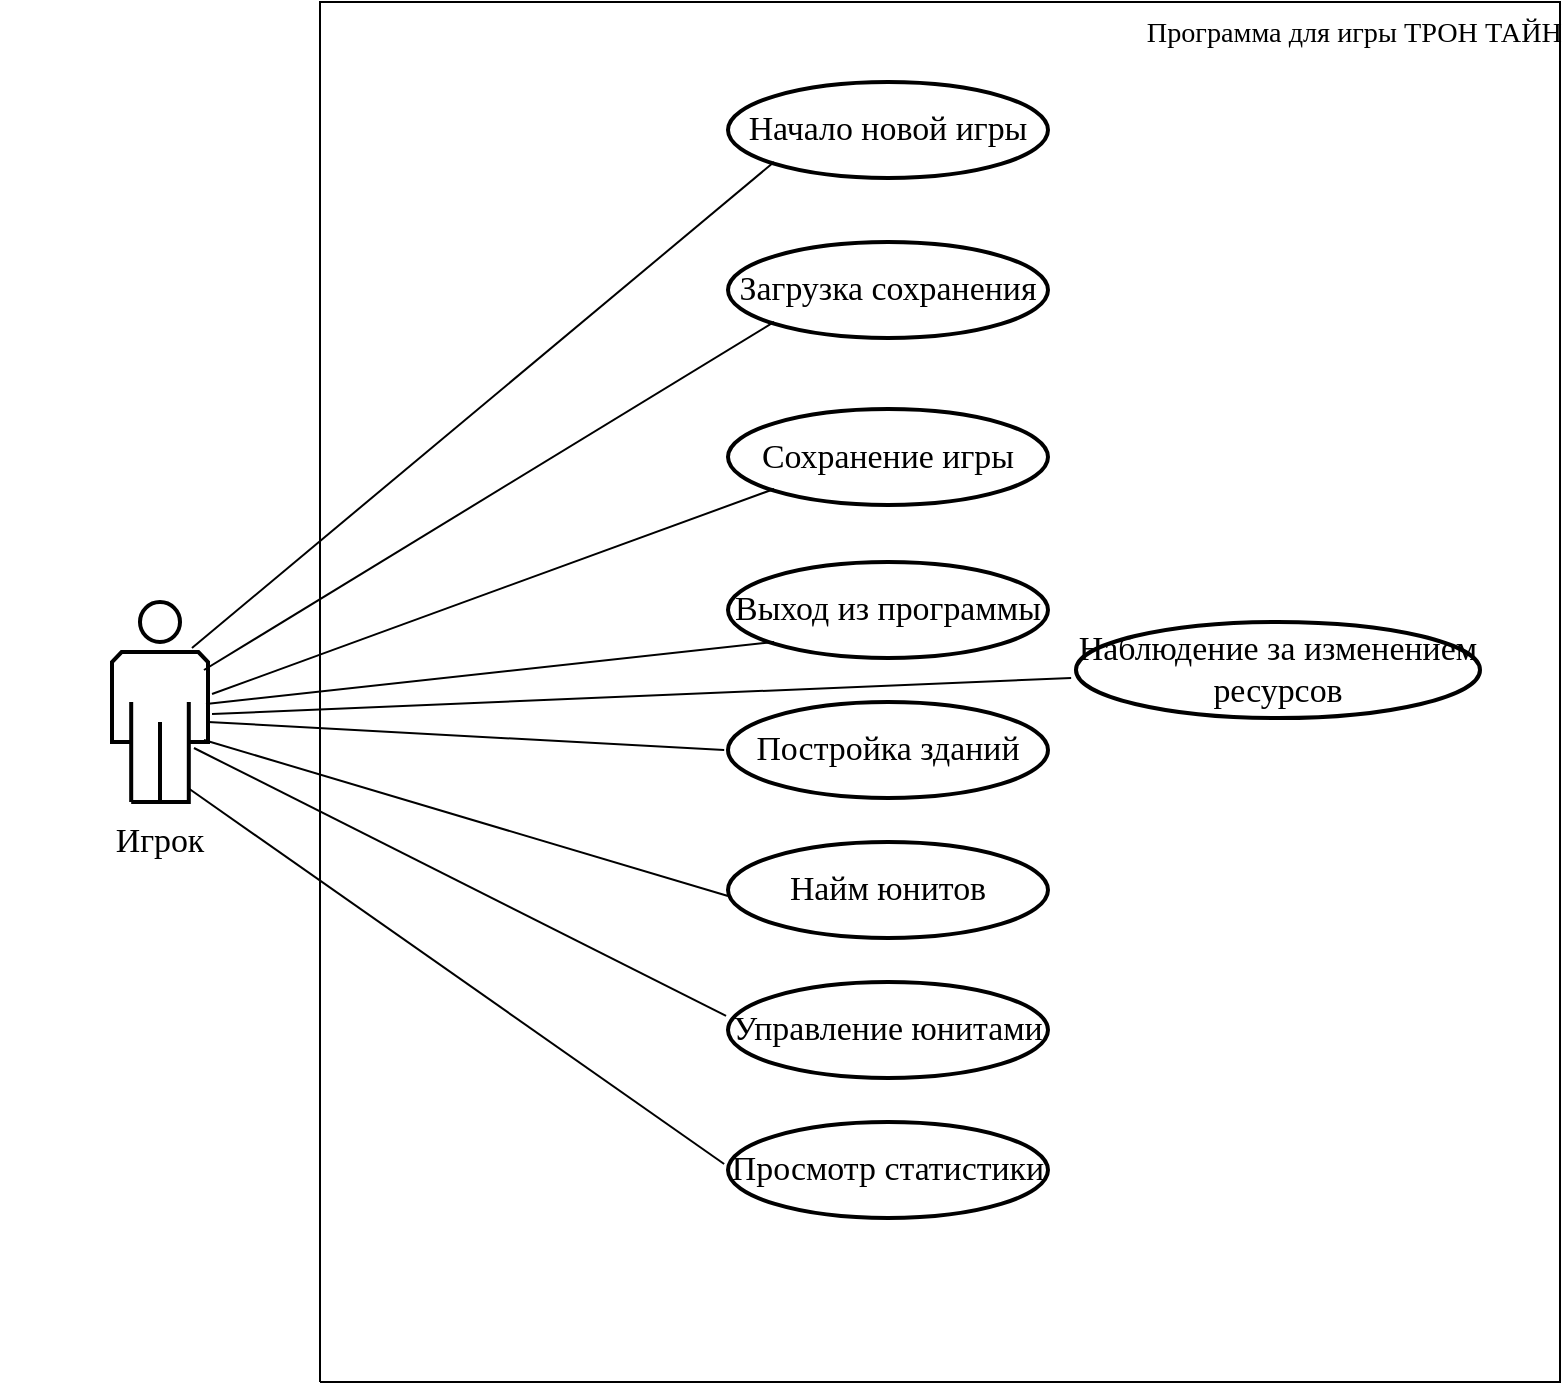 <mxfile version="24.4.13" type="device">
  <diagram name="Страница — 1" id="ATXgICv5YTGopL2K7N5F">
    <mxGraphModel dx="1434" dy="780" grid="1" gridSize="10" guides="1" tooltips="1" connect="1" arrows="1" fold="1" page="1" pageScale="1" pageWidth="827" pageHeight="1169" math="0" shadow="0">
      <root>
        <mxCell id="0" />
        <mxCell id="1" parent="0" />
        <UserObject label="" tags="Контейнер" id="6M6iS5gVo0spLsH5074G-4">
          <mxCell style="vsdxID=1;fillColor=none;gradientColor=none;strokeColor=none;strokeWidth=2;spacingLeft=1;spacingRight=1;points=[[0.25,0,0],[0.5,0,0],[0.75,0,0],[1,0.25,0],[1,0.5,0],[1,0.75,0],[0.75,0.75,0],[0.5,0.75,0],[0.25,0.75,0],[0.25,0.75,0],[0.25,0.5,0],[0.25,0.25,0]];labelBackgroundColor=none;rounded=0;html=1;whiteSpace=wrap;" vertex="1" parent="1">
            <mxGeometry x="160" y="80" width="620" height="690" as="geometry" />
          </mxCell>
        </UserObject>
        <mxCell id="6M6iS5gVo0spLsH5074G-5" style="vsdxID=2;fillColor=#ffffff;gradientColor=none;shape=stencil(UzV2Ls5ILEhVNTIoLinKz04tz0wpyVA1dlE1MsrMy0gtyiwBslSNXVWNndPyi1LTi/JL81Ig/IJEkEoQKze/DGRCBUSfAUiHkUElhGdoAOG7QZTmZOYhKTWlkVqYJFmKiXcDVVSSqRDNS0AGIj7SMnNyINGJLI8ef0AhSNwbuwIA);strokeColor=#000000;points=[[0.25,0,0],[0.5,0,0],[0.75,0,0],[1,0.25,0],[1,0.5,0],[1,0.75,0],[0.75,1,0],[0.5,1,0],[0.25,1,0],[0,0.75,0],[0,0.5,0],[0,0.25,0]];labelBackgroundColor=none;rounded=0;html=1;whiteSpace=wrap;" vertex="1" parent="6M6iS5gVo0spLsH5074G-4">
          <mxGeometry width="620" height="690" as="geometry" />
        </mxCell>
        <mxCell id="6M6iS5gVo0spLsH5074G-6" value="&lt;div style=&quot;font-size: 1px&quot;&gt;&lt;p style=&quot;text-align:center;margin-left:0;margin-right:0;margin-top:0px;margin-bottom:0px;text-indent:0;vertical-align:middle;direction:ltr;&quot;&gt;&lt;/p&gt;&lt;/div&gt;" style="text;vsdxID=2;fillColor=none;gradientColor=none;strokeColor=none;points=[[0.25,0,0],[0.5,0,0],[0.75,0,0],[1,0.25,0],[1,0.5,0],[1,0.75,0],[0.75,1,0],[0.5,1,0],[0.25,1,0],[0,0.75,0],[0,0.5,0],[0,0.25,0]];labelBackgroundColor=none;rounded=0;html=1;whiteSpace=wrap;verticalAlign=middle;align=center;overflow=width;;html=1;" vertex="1" parent="6M6iS5gVo0spLsH5074G-5">
          <mxGeometry width="620.69" height="690" as="geometry" />
        </mxCell>
        <UserObject label="&lt;div style=&quot;font-size: 1px&quot;&gt;&lt;font style=&quot;font-size:16.93px;font-family:Calibri;color:#000000;direction:ltr;letter-spacing:0px;line-height:120%;opacity:1&quot;&gt;Начало новой игры&lt;br&gt;&lt;/font&gt;&lt;/div&gt;" tags="Фон" id="6M6iS5gVo0spLsH5074G-12">
          <mxCell style="verticalAlign=middle;align=center;overflow=width;vsdxID=7;fillColor=#ffffff;gradientColor=none;shape=stencil(vVHLDsIgEPwajiQI6RfU+h8bu22JCGRB2/69kG1iazx58DazM/vIjjBtmiCi0CplCjecbZ8nYc5Ca+snJJsLEqYTph0C4Ujh4XvmEaqzont41gkL96naodXKrGF6YSfQtUi0OXXDVlqPfJNP6usotUhYbJIUMmQb/GGrAxpRljVycDBuc1hKM2LclX8/7H9nFfB+82Cd45T2+mcspcSRmu4F);strokeColor=#000000;strokeWidth=2;points=[];labelBackgroundColor=none;rounded=0;html=1;whiteSpace=wrap;" vertex="1" parent="6M6iS5gVo0spLsH5074G-5">
            <mxGeometry x="204" y="40" width="160" height="48" as="geometry" />
          </mxCell>
        </UserObject>
        <UserObject label="&lt;div style=&quot;font-size: 1px&quot;&gt;&lt;font style=&quot;font-size:16.93px;font-family:Calibri;color:#000000;direction:ltr;letter-spacing:0px;line-height:120%;opacity:1&quot;&gt;Загрузка сохранения&lt;br&gt;&lt;/font&gt;&lt;/div&gt;" tags="Фон" id="6M6iS5gVo0spLsH5074G-14">
          <mxCell style="verticalAlign=middle;align=center;overflow=width;vsdxID=7;fillColor=#ffffff;gradientColor=none;shape=stencil(vVHLDsIgEPwajiQI6RfU+h8bu22JCGRB2/69kG1iazx58DazM/vIjjBtmiCi0CplCjecbZ8nYc5Ca+snJJsLEqYTph0C4Ujh4XvmEaqzont41gkL96naodXKrGF6YSfQtUi0OXXDVlqPfJNP6usotUhYbJIUMmQb/GGrAxpRljVycDBuc1hKM2LclX8/7H9nFfB+82Cd45T2+mcspcSRmu4F);strokeColor=#000000;strokeWidth=2;points=[];labelBackgroundColor=none;rounded=0;html=1;whiteSpace=wrap;" vertex="1" parent="6M6iS5gVo0spLsH5074G-5">
            <mxGeometry x="204" y="120" width="160" height="48" as="geometry" />
          </mxCell>
        </UserObject>
        <UserObject label="&lt;div style=&quot;font-size: 1px&quot;&gt;&lt;font style=&quot;font-size:16.93px;font-family:Calibri;color:#000000;direction:ltr;letter-spacing:0px;line-height:120%;opacity:1&quot;&gt;Сохранение игры&lt;/font&gt;&lt;/div&gt;" tags="Фон" id="6M6iS5gVo0spLsH5074G-16">
          <mxCell style="verticalAlign=middle;align=center;overflow=width;vsdxID=7;fillColor=#ffffff;gradientColor=none;shape=stencil(vVHLDsIgEPwajiQI6RfU+h8bu22JCGRB2/69kG1iazx58DazM/vIjjBtmiCi0CplCjecbZ8nYc5Ca+snJJsLEqYTph0C4Ujh4XvmEaqzont41gkL96naodXKrGF6YSfQtUi0OXXDVlqPfJNP6usotUhYbJIUMmQb/GGrAxpRljVycDBuc1hKM2LclX8/7H9nFfB+82Cd45T2+mcspcSRmu4F);strokeColor=#000000;strokeWidth=2;points=[];labelBackgroundColor=none;rounded=0;html=1;whiteSpace=wrap;" vertex="1" parent="6M6iS5gVo0spLsH5074G-5">
            <mxGeometry x="204" y="203.5" width="160" height="48" as="geometry" />
          </mxCell>
        </UserObject>
        <UserObject label="&lt;div style=&quot;font-size: 1px&quot;&gt;&lt;font style=&quot;font-size:16.93px;font-family:Calibri;color:#000000;direction:ltr;letter-spacing:0px;line-height:120%;opacity:1&quot;&gt;Выход из программы&lt;/font&gt;&lt;/div&gt;" tags="Фон" id="6M6iS5gVo0spLsH5074G-18">
          <mxCell style="verticalAlign=middle;align=center;overflow=width;vsdxID=7;fillColor=#ffffff;gradientColor=none;shape=stencil(vVHLDsIgEPwajiQI6RfU+h8bu22JCGRB2/69kG1iazx58DazM/vIjjBtmiCi0CplCjecbZ8nYc5Ca+snJJsLEqYTph0C4Ujh4XvmEaqzont41gkL96naodXKrGF6YSfQtUi0OXXDVlqPfJNP6usotUhYbJIUMmQb/GGrAxpRljVycDBuc1hKM2LclX8/7H9nFfB+82Cd45T2+mcspcSRmu4F);strokeColor=#000000;strokeWidth=2;points=[];labelBackgroundColor=none;rounded=0;html=1;whiteSpace=wrap;" vertex="1" parent="6M6iS5gVo0spLsH5074G-5">
            <mxGeometry x="204" y="280" width="160" height="48" as="geometry" />
          </mxCell>
        </UserObject>
        <UserObject label="&lt;div style=&quot;font-size: 1px&quot;&gt;&lt;font style=&quot;font-size:16.93px;font-family:Calibri;color:#000000;direction:ltr;letter-spacing:0px;line-height:120%;opacity:1&quot;&gt;Постройка зданий&lt;br&gt;&lt;/font&gt;&lt;/div&gt;" tags="Фон" id="6M6iS5gVo0spLsH5074G-20">
          <mxCell style="verticalAlign=middle;align=center;overflow=width;vsdxID=7;fillColor=#ffffff;gradientColor=none;shape=stencil(vVHLDsIgEPwajiQI6RfU+h8bu22JCGRB2/69kG1iazx58DazM/vIjjBtmiCi0CplCjecbZ8nYc5Ca+snJJsLEqYTph0C4Ujh4XvmEaqzont41gkL96naodXKrGF6YSfQtUi0OXXDVlqPfJNP6usotUhYbJIUMmQb/GGrAxpRljVycDBuc1hKM2LclX8/7H9nFfB+82Cd45T2+mcspcSRmu4F);strokeColor=#000000;strokeWidth=2;points=[];labelBackgroundColor=none;rounded=0;html=1;whiteSpace=wrap;" vertex="1" parent="6M6iS5gVo0spLsH5074G-5">
            <mxGeometry x="204" y="350" width="160" height="48" as="geometry" />
          </mxCell>
        </UserObject>
        <UserObject label="&lt;div style=&quot;font-size: 1px&quot;&gt;&lt;font style=&quot;font-size:16.93px;font-family:Calibri;color:#000000;direction:ltr;letter-spacing:0px;line-height:120%;opacity:1&quot;&gt;Найм юнитов&lt;br&gt;&lt;/font&gt;&lt;/div&gt;" tags="Фон" id="6M6iS5gVo0spLsH5074G-22">
          <mxCell style="verticalAlign=middle;align=center;overflow=width;vsdxID=7;fillColor=#ffffff;gradientColor=none;shape=stencil(vVHLDsIgEPwajiQI6RfU+h8bu22JCGRB2/69kG1iazx58DazM/vIjjBtmiCi0CplCjecbZ8nYc5Ca+snJJsLEqYTph0C4Ujh4XvmEaqzont41gkL96naodXKrGF6YSfQtUi0OXXDVlqPfJNP6usotUhYbJIUMmQb/GGrAxpRljVycDBuc1hKM2LclX8/7H9nFfB+82Cd45T2+mcspcSRmu4F);strokeColor=#000000;strokeWidth=2;points=[];labelBackgroundColor=none;rounded=0;html=1;whiteSpace=wrap;" vertex="1" parent="6M6iS5gVo0spLsH5074G-5">
            <mxGeometry x="204" y="420" width="160" height="48" as="geometry" />
          </mxCell>
        </UserObject>
        <UserObject label="&lt;div style=&quot;font-size: 1px&quot;&gt;&lt;font style=&quot;font-size:16.93px;font-family:Calibri;color:#000000;direction:ltr;letter-spacing:0px;line-height:120%;opacity:1&quot;&gt;Управление юнитами&lt;br&gt;&lt;/font&gt;&lt;/div&gt;" tags="Фон" id="6M6iS5gVo0spLsH5074G-24">
          <mxCell style="verticalAlign=middle;align=center;overflow=width;vsdxID=7;fillColor=#ffffff;gradientColor=none;shape=stencil(vVHLDsIgEPwajiQI6RfU+h8bu22JCGRB2/69kG1iazx58DazM/vIjjBtmiCi0CplCjecbZ8nYc5Ca+snJJsLEqYTph0C4Ujh4XvmEaqzont41gkL96naodXKrGF6YSfQtUi0OXXDVlqPfJNP6usotUhYbJIUMmQb/GGrAxpRljVycDBuc1hKM2LclX8/7H9nFfB+82Cd45T2+mcspcSRmu4F);strokeColor=#000000;strokeWidth=2;points=[];labelBackgroundColor=none;rounded=0;html=1;whiteSpace=wrap;" vertex="1" parent="6M6iS5gVo0spLsH5074G-5">
            <mxGeometry x="204" y="490" width="160" height="48" as="geometry" />
          </mxCell>
        </UserObject>
        <UserObject label="&lt;div style=&quot;font-size: 1px&quot;&gt;&lt;font style=&quot;font-size:16.93px;font-family:Calibri;color:#000000;direction:ltr;letter-spacing:0px;line-height:120%;opacity:1&quot;&gt;Наблюдение за изменением ресурсов&lt;br&gt;&lt;/font&gt;&lt;/div&gt;" tags="Фон" id="6M6iS5gVo0spLsH5074G-26">
          <mxCell style="verticalAlign=middle;align=center;overflow=width;vsdxID=7;fillColor=#ffffff;gradientColor=none;shape=stencil(vVHLDsIgEPwajiQI6RfU+h8bu22JCGRB2/69kG1iazx58DazM/vIjjBtmiCi0CplCjecbZ8nYc5Ca+snJJsLEqYTph0C4Ujh4XvmEaqzont41gkL96naodXKrGF6YSfQtUi0OXXDVlqPfJNP6usotUhYbJIUMmQb/GGrAxpRljVycDBuc1hKM2LclX8/7H9nFfB+82Cd45T2+mcspcSRmu4F);strokeColor=#000000;strokeWidth=2;points=[];labelBackgroundColor=none;rounded=0;html=1;whiteSpace=wrap;" vertex="1" parent="6M6iS5gVo0spLsH5074G-5">
            <mxGeometry x="378" y="310" width="202" height="48" as="geometry" />
          </mxCell>
        </UserObject>
        <UserObject label="&lt;div style=&quot;font-size: 1px&quot;&gt;&lt;font style=&quot;font-size:16.93px;font-family:Calibri;color:#000000;direction:ltr;letter-spacing:0px;line-height:120%;opacity:1&quot;&gt;Просмотр статистики&lt;br&gt;&lt;/font&gt;&lt;/div&gt;" tags="Фон" id="6M6iS5gVo0spLsH5074G-28">
          <mxCell style="verticalAlign=middle;align=center;overflow=width;vsdxID=7;fillColor=#ffffff;gradientColor=none;shape=stencil(vVHLDsIgEPwajiQI6RfU+h8bu22JCGRB2/69kG1iazx58DazM/vIjjBtmiCi0CplCjecbZ8nYc5Ca+snJJsLEqYTph0C4Ujh4XvmEaqzont41gkL96naodXKrGF6YSfQtUi0OXXDVlqPfJNP6usotUhYbJIUMmQb/GGrAxpRljVycDBuc1hKM2LclX8/7H9nFfB+82Cd45T2+mcspcSRmu4F);strokeColor=#000000;strokeWidth=2;points=[];labelBackgroundColor=none;rounded=0;html=1;whiteSpace=wrap;" vertex="1" parent="6M6iS5gVo0spLsH5074G-5">
            <mxGeometry x="204" y="560" width="160" height="48" as="geometry" />
          </mxCell>
        </UserObject>
        <mxCell id="6M6iS5gVo0spLsH5074G-7" style="vsdxID=4;fillColor=none;gradientColor=none;gradientDirection=north;strokeColor=none;strokeWidth=2;spacingLeft=1;spacingRight=1;points=[[0.25,0,0],[0.5,0,0],[0.75,0,0],[1,0.25,0],[1,0.5,0],[1,0.75,0],[0.75,1,0],[0.5,1,0],[0.25,1,0],[0,0.75,0],[0,0.5,0],[0,0.25,0]];labelBackgroundColor=none;rounded=0;html=1;whiteSpace=wrap;" vertex="1" parent="6M6iS5gVo0spLsH5074G-4">
          <mxGeometry width="620" height="30" as="geometry" />
        </mxCell>
        <mxCell id="6M6iS5gVo0spLsH5074G-8" value="&lt;div style=&quot;font-size: 1px&quot;&gt;&lt;p style=&quot;text-align:center;margin-left:0;margin-right:0;margin-top:0px;margin-bottom:0px;text-indent:0;vertical-align:middle;direction:ltr;&quot;&gt;&lt;/p&gt;&lt;/div&gt;" style="verticalAlign=middle;align=center;overflow=width;vsdxID=5;fillColor=none;gradientColor=none;strokeColor=none;strokeWidth=2;points=[[0.25,0,0],[0.5,0,0],[0.75,0,0],[1,0.25,0],[1,0.5,0],[1,0.75,0],[0.75,1,0],[0.5,1,0],[0.25,1,0],[0,0.75,0],[0,0.5,0],[0,0.25,0]];labelBackgroundColor=none;rounded=0;html=1;whiteSpace=wrap;" vertex="1" parent="6M6iS5gVo0spLsH5074G-7">
          <mxGeometry width="620" height="30" as="geometry" />
        </mxCell>
        <mxCell id="6M6iS5gVo0spLsH5074G-9" value="&lt;div style=&quot;font-size: 1px&quot;&gt;&lt;p style=&quot;text-align:right;margin-left:0;margin-right:0;margin-top:0px;margin-bottom:0px;text-indent:0;vertical-align:middle;direction:ltr;&quot;&gt;&lt;font style=&quot;font-size:14.11px;font-family:Calibri;color:#000000;direction:ltr;letter-spacing:0px;line-height:120%;opacity:1&quot;&gt;Программа для игры &lt;/font&gt;&lt;font style=&quot;font-size:14.11px;font-family:Themed;color:#000000;direction:ltr;letter-spacing:0px;line-height:120%;opacity:1&quot;&gt;ТРОН ТАЙН&lt;br&gt;&lt;/font&gt;&lt;/p&gt;&lt;/div&gt;" style="text;vsdxID=4;fillColor=none;gradientColor=none;gradientDirection=north;strokeColor=none;strokeWidth=2;spacingLeft=1;spacingRight=1;points=[[0.25,0,0],[0.5,0,0],[0.75,0,0],[1,0.25,0],[1,0.5,0],[1,0.75,0],[0.75,1,0],[0.5,1,0],[0.25,1,0],[0,0.75,0],[0,0.5,0],[0,0.25,0]];labelBackgroundColor=none;rounded=0;html=1;whiteSpace=wrap;verticalAlign=middle;align=right;overflow=width;;html=1;" vertex="1" parent="6M6iS5gVo0spLsH5074G-7">
          <mxGeometry width="620.69" height="30" as="geometry" />
        </mxCell>
        <UserObject label="&lt;div style=&quot;font-size: 1px&quot;&gt;&lt;/div&gt;" tags="Фон" id="6M6iS5gVo0spLsH5074G-10">
          <mxCell style="verticalAlign=middle;align=center;overflow=width;vsdxID=35;fillColor=#ffffff;gradientColor=none;shape=stencil(tZTbDoIwDEC/Zo+QsQnis5f/WHTA4mSkTMW/d6SiQIQg6lu7nna9pYSvy0wUkjBaWjBHeVUHmxG+IYypPJOgrJMI3xK+TgzIFMw5P6BeiJqspZO51BEq9GO0dmH0hmpAUd8hq1U+zIbT0eUIOpfkI2TQRVk4jK6mo01zpmUwva54Njo2gviDyYbz2ehHYccXsbe0Kz+IenibFrB3JniOwl8wpKHpG6pV03A/XrwLRytPVKr0wFhhlck7a6gFpNJzX3mJFunDD03lVcqi9fxNcoO1/iU5J7wuRaK0xkPTtvcvi3vCq8S3dw==);strokeColor=#000000;strokeWidth=2;points=[];labelBackgroundColor=none;rounded=0;html=1;whiteSpace=wrap;" vertex="1" parent="1">
            <mxGeometry x="56" y="380" width="48" height="100" as="geometry" />
          </mxCell>
        </UserObject>
        <UserObject label="&lt;div style=&quot;font-size: 1px&quot;&gt;&lt;font style=&quot;font-size:16.93px;font-family:Calibri;color:#000000;direction:ltr;letter-spacing:0px;line-height:120%;opacity:1&quot;&gt;Игрок&lt;/font&gt;&lt;/div&gt;" tags="Фон" id="6M6iS5gVo0spLsH5074G-11">
          <mxCell style="verticalAlign=middle;align=center;overflow=width;vsdxID=37;fillColor=none;gradientColor=none;shape=stencil(nZBLDoAgDERP0z3SIyjew0SURgSD+Lu9kMZoXLhwN9O+tukAlrNpJg1SzDH4QW/URgNYgZTkjA4UkwJUgGXng+6DX1zLfmoymdXo17xh5zmRJ6Q42BWCfc2oJfdAr+Yv+AP9Cb7OJ3H/2JG1HNGz/84klThPVCc=);strokeColor=none;strokeWidth=2;points=[];labelBackgroundColor=none;rounded=0;html=1;whiteSpace=wrap;" vertex="1" parent="1">
            <mxGeometry y="480" width="160" height="40" as="geometry" />
          </mxCell>
        </UserObject>
        <UserObject label="" tags="Соединительная_линия" id="6M6iS5gVo0spLsH5074G-13">
          <mxCell style="vsdxID=19;edgeStyle=none;startArrow=none;endArrow=none;startSize=5;endSize=5;strokeColor=#000000;spacingTop=0;spacingBottom=0;spacingLeft=0;spacingRight=0;verticalAlign=middle;html=1;labelBackgroundColor=#ffffff;rounded=0;exitX=0.833;exitY=0.23;exitDx=0;exitDy=0;exitPerimeter=0;entryX=0.144;entryY=0.833;entryDx=0;entryDy=0;entryPerimeter=0;" edge="1" parent="1" target="6M6iS5gVo0spLsH5074G-12" source="6M6iS5gVo0spLsH5074G-10">
            <mxGeometry relative="1" as="geometry">
              <mxPoint y="-1" as="offset" />
              <Array as="points" />
              <mxPoint x="130" y="235" as="sourcePoint" />
            </mxGeometry>
          </mxCell>
        </UserObject>
        <UserObject label="" tags="Соединительная_линия" id="6M6iS5gVo0spLsH5074G-15">
          <mxCell style="vsdxID=19;edgeStyle=none;startArrow=none;endArrow=none;startSize=5;endSize=5;strokeColor=#000000;spacingTop=0;spacingBottom=0;spacingLeft=0;spacingRight=0;verticalAlign=middle;html=1;labelBackgroundColor=#ffffff;rounded=0;exitX=0.958;exitY=0.34;exitDx=0;exitDy=0;exitPerimeter=0;entryX=0.144;entryY=0.833;entryDx=0;entryDy=0;entryPerimeter=0;" edge="1" parent="1" target="6M6iS5gVo0spLsH5074G-14" source="6M6iS5gVo0spLsH5074G-10">
            <mxGeometry relative="1" as="geometry">
              <mxPoint y="-1" as="offset" />
              <Array as="points" />
              <mxPoint x="96" y="483" as="sourcePoint" />
            </mxGeometry>
          </mxCell>
        </UserObject>
        <UserObject label="" tags="Соединительная_линия" id="6M6iS5gVo0spLsH5074G-17">
          <mxCell style="vsdxID=19;edgeStyle=none;startArrow=none;endArrow=none;startSize=5;endSize=5;strokeColor=#000000;spacingTop=0;spacingBottom=0;spacingLeft=0;spacingRight=0;verticalAlign=middle;html=1;labelBackgroundColor=#ffffff;rounded=0;exitX=1.042;exitY=0.46;exitDx=0;exitDy=0;exitPerimeter=0;entryX=0.144;entryY=0.833;entryDx=0;entryDy=0;entryPerimeter=0;" edge="1" parent="1" target="6M6iS5gVo0spLsH5074G-16" source="6M6iS5gVo0spLsH5074G-10">
            <mxGeometry relative="1" as="geometry">
              <mxPoint y="-1" as="offset" />
              <Array as="points" />
              <mxPoint x="96" y="566.5" as="sourcePoint" />
            </mxGeometry>
          </mxCell>
        </UserObject>
        <UserObject label="" tags="Соединительная_линия" id="6M6iS5gVo0spLsH5074G-19">
          <mxCell style="vsdxID=19;edgeStyle=none;startArrow=none;endArrow=none;startSize=5;endSize=5;strokeColor=#000000;spacingTop=0;spacingBottom=0;spacingLeft=0;spacingRight=0;verticalAlign=middle;html=1;labelBackgroundColor=#ffffff;rounded=0;exitX=0.979;exitY=0.51;exitDx=0;exitDy=0;exitPerimeter=0;entryX=0.144;entryY=0.833;entryDx=0;entryDy=0;entryPerimeter=0;" edge="1" parent="1" target="6M6iS5gVo0spLsH5074G-18" source="6M6iS5gVo0spLsH5074G-10">
            <mxGeometry relative="1" as="geometry">
              <mxPoint y="-1" as="offset" />
              <Array as="points" />
              <mxPoint x="96" y="643" as="sourcePoint" />
            </mxGeometry>
          </mxCell>
        </UserObject>
        <UserObject label="" tags="Соединительная_линия" id="6M6iS5gVo0spLsH5074G-21">
          <mxCell style="vsdxID=19;edgeStyle=none;startArrow=none;endArrow=none;startSize=5;endSize=5;strokeColor=#000000;spacingTop=0;spacingBottom=0;spacingLeft=0;spacingRight=0;verticalAlign=middle;html=1;labelBackgroundColor=#ffffff;rounded=0;exitX=1;exitY=0.6;exitDx=0;exitDy=0;exitPerimeter=0;entryX=-0.012;entryY=0.5;entryDx=0;entryDy=0;entryPerimeter=0;" edge="1" parent="1" target="6M6iS5gVo0spLsH5074G-20" source="6M6iS5gVo0spLsH5074G-10">
            <mxGeometry relative="1" as="geometry">
              <mxPoint y="-1" as="offset" />
              <Array as="points" />
              <mxPoint x="96" y="713" as="sourcePoint" />
            </mxGeometry>
          </mxCell>
        </UserObject>
        <UserObject label="" tags="Соединительная_линия" id="6M6iS5gVo0spLsH5074G-23">
          <mxCell style="vsdxID=19;edgeStyle=none;startArrow=none;endArrow=none;startSize=5;endSize=5;strokeColor=#000000;spacingTop=0;spacingBottom=0;spacingLeft=0;spacingRight=0;verticalAlign=middle;html=1;labelBackgroundColor=#ffffff;rounded=0;exitX=0.958;exitY=0.69;exitDx=0;exitDy=0;exitPerimeter=0;entryX=0;entryY=0.563;entryDx=0;entryDy=0;entryPerimeter=0;" edge="1" parent="1" target="6M6iS5gVo0spLsH5074G-22" source="6M6iS5gVo0spLsH5074G-10">
            <mxGeometry relative="1" as="geometry">
              <mxPoint y="-1" as="offset" />
              <Array as="points" />
              <mxPoint x="96" y="783" as="sourcePoint" />
            </mxGeometry>
          </mxCell>
        </UserObject>
        <UserObject label="" tags="Соединительная_линия" id="6M6iS5gVo0spLsH5074G-25">
          <mxCell style="vsdxID=19;edgeStyle=none;startArrow=none;endArrow=none;startSize=5;endSize=5;strokeColor=#000000;spacingTop=0;spacingBottom=0;spacingLeft=0;spacingRight=0;verticalAlign=middle;html=1;labelBackgroundColor=#ffffff;rounded=0;exitX=0.854;exitY=0.73;exitDx=0;exitDy=0;exitPerimeter=0;entryX=-0.006;entryY=0.354;entryDx=0;entryDy=0;entryPerimeter=0;" edge="1" parent="1" target="6M6iS5gVo0spLsH5074G-24" source="6M6iS5gVo0spLsH5074G-10">
            <mxGeometry relative="1" as="geometry">
              <mxPoint y="-1" as="offset" />
              <Array as="points" />
              <mxPoint x="96" y="853" as="sourcePoint" />
            </mxGeometry>
          </mxCell>
        </UserObject>
        <UserObject label="" tags="Соединительная_линия" id="6M6iS5gVo0spLsH5074G-27">
          <mxCell style="vsdxID=19;edgeStyle=none;startArrow=none;endArrow=none;startSize=5;endSize=5;strokeColor=#000000;spacingTop=0;spacingBottom=0;spacingLeft=0;spacingRight=0;verticalAlign=middle;html=1;labelBackgroundColor=#ffffff;rounded=0;exitX=1.042;exitY=0.56;exitDx=0;exitDy=0;exitPerimeter=0;entryX=-0.012;entryY=0.583;entryDx=0;entryDy=0;entryPerimeter=0;" edge="1" parent="1" target="6M6iS5gVo0spLsH5074G-26" source="6M6iS5gVo0spLsH5074G-10">
            <mxGeometry relative="1" as="geometry">
              <mxPoint y="-1" as="offset" />
              <Array as="points" />
              <mxPoint x="270" y="673" as="sourcePoint" />
            </mxGeometry>
          </mxCell>
        </UserObject>
        <UserObject label="" tags="Соединительная_линия" id="6M6iS5gVo0spLsH5074G-29">
          <mxCell style="vsdxID=19;edgeStyle=none;startArrow=none;endArrow=none;startSize=5;endSize=5;strokeColor=#000000;spacingTop=0;spacingBottom=0;spacingLeft=0;spacingRight=0;verticalAlign=middle;html=1;labelBackgroundColor=#ffffff;rounded=0;exitX=0.792;exitY=0.93;exitDx=0;exitDy=0;exitPerimeter=0;entryX=-0.012;entryY=0.438;entryDx=0;entryDy=0;entryPerimeter=0;" edge="1" parent="1" target="6M6iS5gVo0spLsH5074G-28" source="6M6iS5gVo0spLsH5074G-10">
            <mxGeometry relative="1" as="geometry">
              <mxPoint y="-1" as="offset" />
              <Array as="points" />
              <mxPoint x="96" y="923" as="sourcePoint" />
            </mxGeometry>
          </mxCell>
        </UserObject>
      </root>
    </mxGraphModel>
  </diagram>
</mxfile>
